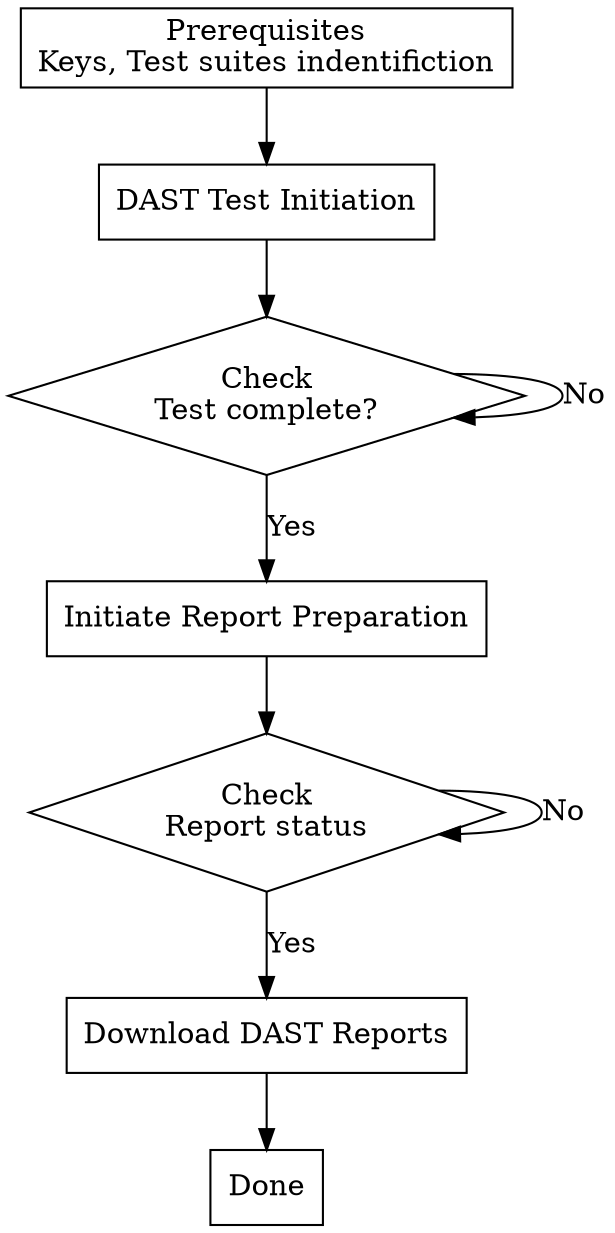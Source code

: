 digraph DAST_Process {
    rankdir=TB; // Left to Right direction

    // Nodes
    node [shape=box];

    Prerequisites [label="Prerequisites\nKeys, Test suites indentifiction"];
    DASTTestInitiation [label="DAST Test Initiation"];
    TestComplete [shape=diamond label="Check\nTest complete?"];
    // DASTTestMonitoring [label="3. DAST Test\nMonitoring\nCheck DAST Status API"];
    ReportPreparation [label="Initiate Report Preparation"];
    ReportComplete [shape=diamond label="Check\nReport status"];
    ReportDownload [label="Download DAST Reports"];
    Done [label="Done"];
    
    // Edges
    Prerequisites -> DASTTestInitiation;
    DASTTestInitiation -> TestComplete;
    TestComplete -> TestComplete [label="No"];
    TestComplete -> ReportPreparation [label="Yes"];
    ReportPreparation->ReportComplete
    // DASTTestMonitoring -> ReportPreparation;
    // ReportPreparation -> ReportComplete
    ReportComplete->ReportComplete [label="No"];
    ReportComplete->ReportDownload [label="Yes"];
    ReportDownload->Done 
}